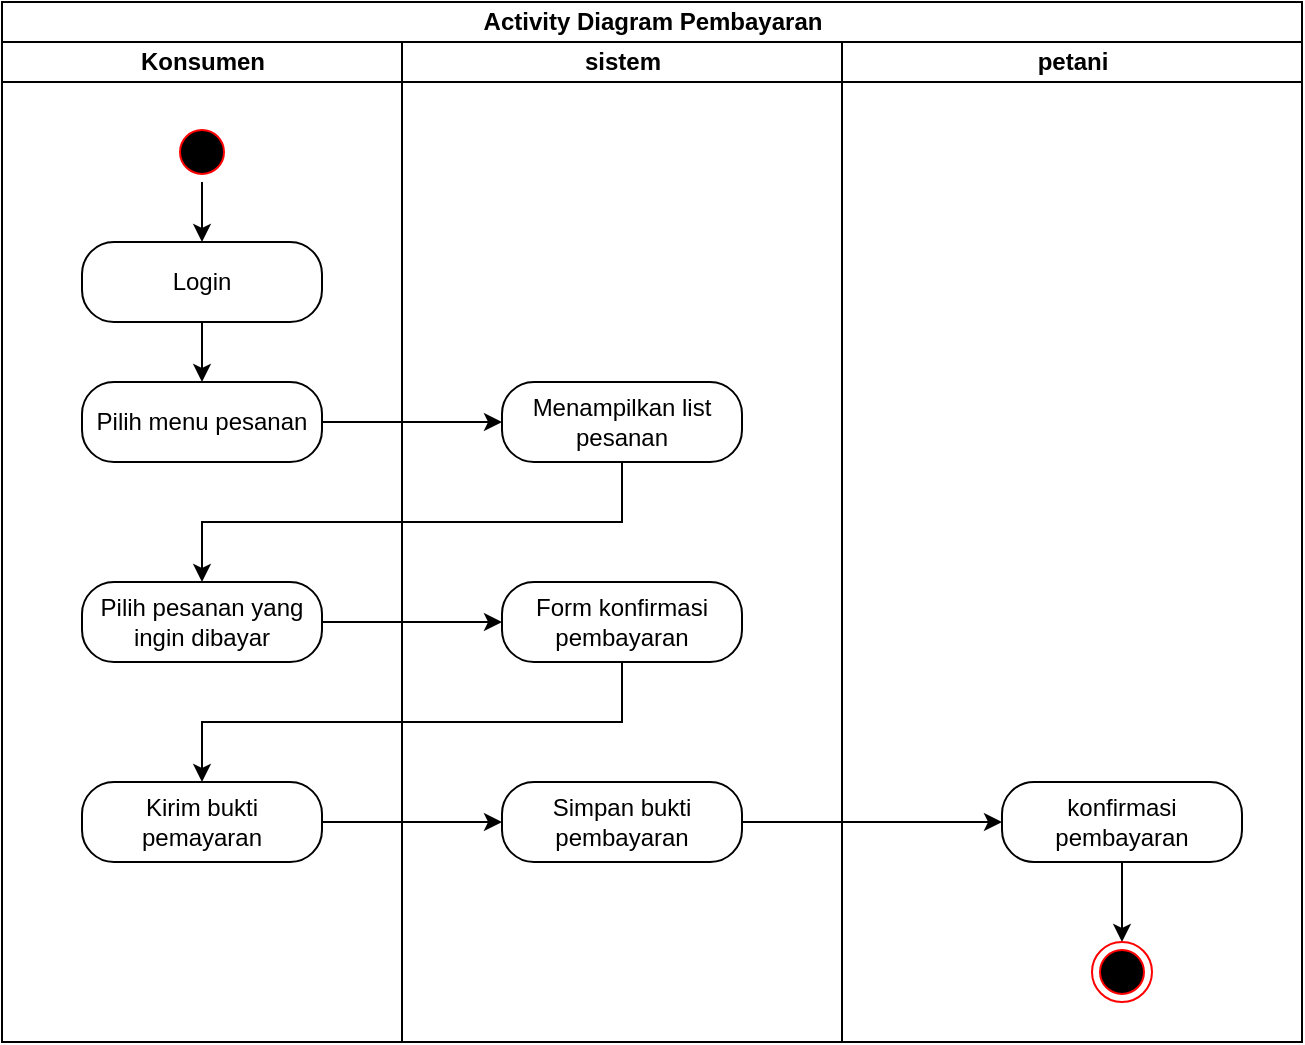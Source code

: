<mxfile version="24.4.4" type="github">
  <diagram name="Page-1" id="YTNfgah5Yn6mvZ7XXSs6">
    <mxGraphModel dx="880" dy="1534" grid="1" gridSize="10" guides="1" tooltips="1" connect="1" arrows="1" fold="1" page="1" pageScale="1" pageWidth="850" pageHeight="1100" math="0" shadow="0">
      <root>
        <mxCell id="0" />
        <mxCell id="1" parent="0" />
        <mxCell id="lD11Ap2pyaeoG-l7Y28U-1" value="Activity Diagram Pembayaran" style="swimlane;childLayout=stackLayout;resizeParent=1;resizeParentMax=0;startSize=20;html=1;" parent="1" vertex="1">
          <mxGeometry x="240.0" y="-110" width="650" height="520" as="geometry" />
        </mxCell>
        <mxCell id="lD11Ap2pyaeoG-l7Y28U-2" value="Konsumen" style="swimlane;startSize=20;html=1;" parent="lD11Ap2pyaeoG-l7Y28U-1" vertex="1">
          <mxGeometry y="20" width="200" height="500" as="geometry" />
        </mxCell>
        <mxCell id="lD11Ap2pyaeoG-l7Y28U-10" style="edgeStyle=orthogonalEdgeStyle;rounded=0;orthogonalLoop=1;jettySize=auto;html=1;exitX=0.5;exitY=1;exitDx=0;exitDy=0;entryX=0.5;entryY=0;entryDx=0;entryDy=0;" parent="lD11Ap2pyaeoG-l7Y28U-2" source="lD11Ap2pyaeoG-l7Y28U-5" target="lD11Ap2pyaeoG-l7Y28U-7" edge="1">
          <mxGeometry relative="1" as="geometry" />
        </mxCell>
        <mxCell id="lD11Ap2pyaeoG-l7Y28U-5" value="" style="ellipse;html=1;shape=startState;fillColor=#000000;strokeColor=#ff0000;" parent="lD11Ap2pyaeoG-l7Y28U-2" vertex="1">
          <mxGeometry x="85.0" y="40" width="30" height="30" as="geometry" />
        </mxCell>
        <mxCell id="lD11Ap2pyaeoG-l7Y28U-20" style="edgeStyle=orthogonalEdgeStyle;rounded=0;orthogonalLoop=1;jettySize=auto;html=1;exitX=0.5;exitY=1;exitDx=0;exitDy=0;entryX=0.5;entryY=0;entryDx=0;entryDy=0;" parent="lD11Ap2pyaeoG-l7Y28U-2" source="lD11Ap2pyaeoG-l7Y28U-7" target="lD11Ap2pyaeoG-l7Y28U-11" edge="1">
          <mxGeometry relative="1" as="geometry" />
        </mxCell>
        <mxCell id="lD11Ap2pyaeoG-l7Y28U-7" value="Login" style="rounded=1;whiteSpace=wrap;html=1;arcSize=40;" parent="lD11Ap2pyaeoG-l7Y28U-2" vertex="1">
          <mxGeometry x="40.0" y="100" width="120" height="40" as="geometry" />
        </mxCell>
        <mxCell id="lD11Ap2pyaeoG-l7Y28U-11" value="Pilih menu pesanan" style="rounded=1;whiteSpace=wrap;html=1;arcSize=40;" parent="lD11Ap2pyaeoG-l7Y28U-2" vertex="1">
          <mxGeometry x="40.0" y="170" width="120" height="40" as="geometry" />
        </mxCell>
        <mxCell id="lD11Ap2pyaeoG-l7Y28U-17" value="Pilih pesanan yang ingin dibayar" style="rounded=1;whiteSpace=wrap;html=1;arcSize=40;" parent="lD11Ap2pyaeoG-l7Y28U-2" vertex="1">
          <mxGeometry x="40.0" y="270" width="120" height="40" as="geometry" />
        </mxCell>
        <mxCell id="lD11Ap2pyaeoG-l7Y28U-25" value="Kirim bukti pemayaran" style="rounded=1;whiteSpace=wrap;html=1;arcSize=40;" parent="lD11Ap2pyaeoG-l7Y28U-2" vertex="1">
          <mxGeometry x="40.0" y="370" width="120" height="40" as="geometry" />
        </mxCell>
        <mxCell id="lD11Ap2pyaeoG-l7Y28U-3" value="sistem" style="swimlane;startSize=20;html=1;" parent="lD11Ap2pyaeoG-l7Y28U-1" vertex="1">
          <mxGeometry x="200" y="20" width="220" height="500" as="geometry" />
        </mxCell>
        <mxCell id="lD11Ap2pyaeoG-l7Y28U-14" value="Menampilkan list pesanan" style="rounded=1;whiteSpace=wrap;html=1;arcSize=40;" parent="lD11Ap2pyaeoG-l7Y28U-3" vertex="1">
          <mxGeometry x="50.0" y="170" width="120" height="40" as="geometry" />
        </mxCell>
        <mxCell id="lD11Ap2pyaeoG-l7Y28U-18" value="Form konfirmasi pembayaran" style="rounded=1;whiteSpace=wrap;html=1;arcSize=40;" parent="lD11Ap2pyaeoG-l7Y28U-3" vertex="1">
          <mxGeometry x="50.0" y="270" width="120" height="40" as="geometry" />
        </mxCell>
        <mxCell id="lD11Ap2pyaeoG-l7Y28U-29" value="Simpan bukti pembayaran&lt;span style=&quot;color: rgba(0, 0, 0, 0); font-family: monospace; font-size: 0px; text-align: start; text-wrap: nowrap;&quot;&gt;%3CmxGraphModel%3E%3Croot%3E%3CmxCell%20id%3D%220%22%2F%3E%3CmxCell%20id%3D%221%22%20parent%3D%220%22%2F%3E%3CmxCell%20id%3D%222%22%20value%3D%22Kirim%20bukti%20pemayaran%22%20style%3D%22rounded%3D1%3BwhiteSpace%3Dwrap%3Bhtml%3D1%3BarcSize%3D40%3BfontColor%3D%23000000%3BfillColor%3D%23ffffc0%3BstrokeColor%3D%23ff0000%3B%22%20vertex%3D%221%22%20parent%3D%221%22%3E%3CmxGeometry%20x%3D%22280%22%20y%3D%22280%22%20width%3D%22120%22%20height%3D%2240%22%20as%3D%22geometry%22%2F%3E%3C%2FmxCell%3E%3C%2Froot%3E%3C%2FmxGraphModel%3E&lt;/span&gt;&lt;span style=&quot;color: rgba(0, 0, 0, 0); font-family: monospace; font-size: 0px; text-align: start; text-wrap: nowrap;&quot;&gt;%3CmxGraphModel%3E%3Croot%3E%3CmxCell%20id%3D%220%22%2F%3E%3CmxCell%20id%3D%221%22%20parent%3D%220%22%2F%3E%3CmxCell%20id%3D%222%22%20value%3D%22Kirim%20bukti%20pemayaran%22%20style%3D%22rounded%3D1%3BwhiteSpace%3Dwrap%3Bhtml%3D1%3BarcSize%3D40%3BfontColor%3D%23000000%3BfillColor%3D%23ffffc0%3BstrokeColor%3D%23ff0000%3B%22%20vertex%3D%221%22%20parent%3D%221%22%3E%3CmxGeometry%20x%3D%22280%22%20y%3D%22280%22%20width%3D%22120%22%20height%3D%2240%22%20as%3D%22geometry%22%2F%3E%3C%2FmxCell%3E%3C%2Froot%3E%3C%2FmxGraphModel%3E&lt;/span&gt;" style="rounded=1;whiteSpace=wrap;html=1;arcSize=40;" parent="lD11Ap2pyaeoG-l7Y28U-3" vertex="1">
          <mxGeometry x="50.0" y="370" width="120" height="40" as="geometry" />
        </mxCell>
        <mxCell id="lD11Ap2pyaeoG-l7Y28U-4" value="petani" style="swimlane;startSize=20;html=1;" parent="lD11Ap2pyaeoG-l7Y28U-1" vertex="1">
          <mxGeometry x="420" y="20" width="230" height="500" as="geometry" />
        </mxCell>
        <mxCell id="lD11Ap2pyaeoG-l7Y28U-35" style="edgeStyle=orthogonalEdgeStyle;rounded=0;orthogonalLoop=1;jettySize=auto;html=1;exitX=0.5;exitY=1;exitDx=0;exitDy=0;entryX=0.5;entryY=0;entryDx=0;entryDy=0;" parent="lD11Ap2pyaeoG-l7Y28U-4" source="lD11Ap2pyaeoG-l7Y28U-30" target="lD11Ap2pyaeoG-l7Y28U-34" edge="1">
          <mxGeometry relative="1" as="geometry" />
        </mxCell>
        <mxCell id="lD11Ap2pyaeoG-l7Y28U-30" value="konfirmasi pembayaran" style="rounded=1;whiteSpace=wrap;html=1;arcSize=40;" parent="lD11Ap2pyaeoG-l7Y28U-4" vertex="1">
          <mxGeometry x="80.0" y="370" width="120" height="40" as="geometry" />
        </mxCell>
        <mxCell id="lD11Ap2pyaeoG-l7Y28U-34" value="" style="ellipse;html=1;shape=endState;fillColor=#000000;strokeColor=#ff0000;" parent="lD11Ap2pyaeoG-l7Y28U-4" vertex="1">
          <mxGeometry x="125.0" y="450" width="30" height="30" as="geometry" />
        </mxCell>
        <mxCell id="lD11Ap2pyaeoG-l7Y28U-21" style="edgeStyle=orthogonalEdgeStyle;rounded=0;orthogonalLoop=1;jettySize=auto;html=1;exitX=1;exitY=0.5;exitDx=0;exitDy=0;entryX=0;entryY=0.5;entryDx=0;entryDy=0;" parent="lD11Ap2pyaeoG-l7Y28U-1" source="lD11Ap2pyaeoG-l7Y28U-11" target="lD11Ap2pyaeoG-l7Y28U-14" edge="1">
          <mxGeometry relative="1" as="geometry" />
        </mxCell>
        <mxCell id="lD11Ap2pyaeoG-l7Y28U-23" style="edgeStyle=orthogonalEdgeStyle;rounded=0;orthogonalLoop=1;jettySize=auto;html=1;exitX=0.5;exitY=1;exitDx=0;exitDy=0;entryX=0.5;entryY=0;entryDx=0;entryDy=0;" parent="lD11Ap2pyaeoG-l7Y28U-1" source="lD11Ap2pyaeoG-l7Y28U-14" target="lD11Ap2pyaeoG-l7Y28U-17" edge="1">
          <mxGeometry relative="1" as="geometry" />
        </mxCell>
        <mxCell id="lD11Ap2pyaeoG-l7Y28U-24" style="edgeStyle=orthogonalEdgeStyle;rounded=0;orthogonalLoop=1;jettySize=auto;html=1;exitX=1;exitY=0.5;exitDx=0;exitDy=0;entryX=0;entryY=0.5;entryDx=0;entryDy=0;" parent="lD11Ap2pyaeoG-l7Y28U-1" source="lD11Ap2pyaeoG-l7Y28U-17" target="lD11Ap2pyaeoG-l7Y28U-18" edge="1">
          <mxGeometry relative="1" as="geometry" />
        </mxCell>
        <mxCell id="lD11Ap2pyaeoG-l7Y28U-31" style="edgeStyle=orthogonalEdgeStyle;rounded=0;orthogonalLoop=1;jettySize=auto;html=1;exitX=0.5;exitY=1;exitDx=0;exitDy=0;entryX=0.5;entryY=0;entryDx=0;entryDy=0;" parent="lD11Ap2pyaeoG-l7Y28U-1" source="lD11Ap2pyaeoG-l7Y28U-18" target="lD11Ap2pyaeoG-l7Y28U-25" edge="1">
          <mxGeometry relative="1" as="geometry" />
        </mxCell>
        <mxCell id="lD11Ap2pyaeoG-l7Y28U-32" style="edgeStyle=orthogonalEdgeStyle;rounded=0;orthogonalLoop=1;jettySize=auto;html=1;exitX=1;exitY=0.5;exitDx=0;exitDy=0;entryX=0;entryY=0.5;entryDx=0;entryDy=0;" parent="lD11Ap2pyaeoG-l7Y28U-1" source="lD11Ap2pyaeoG-l7Y28U-25" target="lD11Ap2pyaeoG-l7Y28U-29" edge="1">
          <mxGeometry relative="1" as="geometry" />
        </mxCell>
        <mxCell id="lD11Ap2pyaeoG-l7Y28U-33" style="edgeStyle=orthogonalEdgeStyle;rounded=0;orthogonalLoop=1;jettySize=auto;html=1;exitX=1;exitY=0.5;exitDx=0;exitDy=0;entryX=0;entryY=0.5;entryDx=0;entryDy=0;" parent="lD11Ap2pyaeoG-l7Y28U-1" source="lD11Ap2pyaeoG-l7Y28U-29" target="lD11Ap2pyaeoG-l7Y28U-30" edge="1">
          <mxGeometry relative="1" as="geometry" />
        </mxCell>
      </root>
    </mxGraphModel>
  </diagram>
</mxfile>
